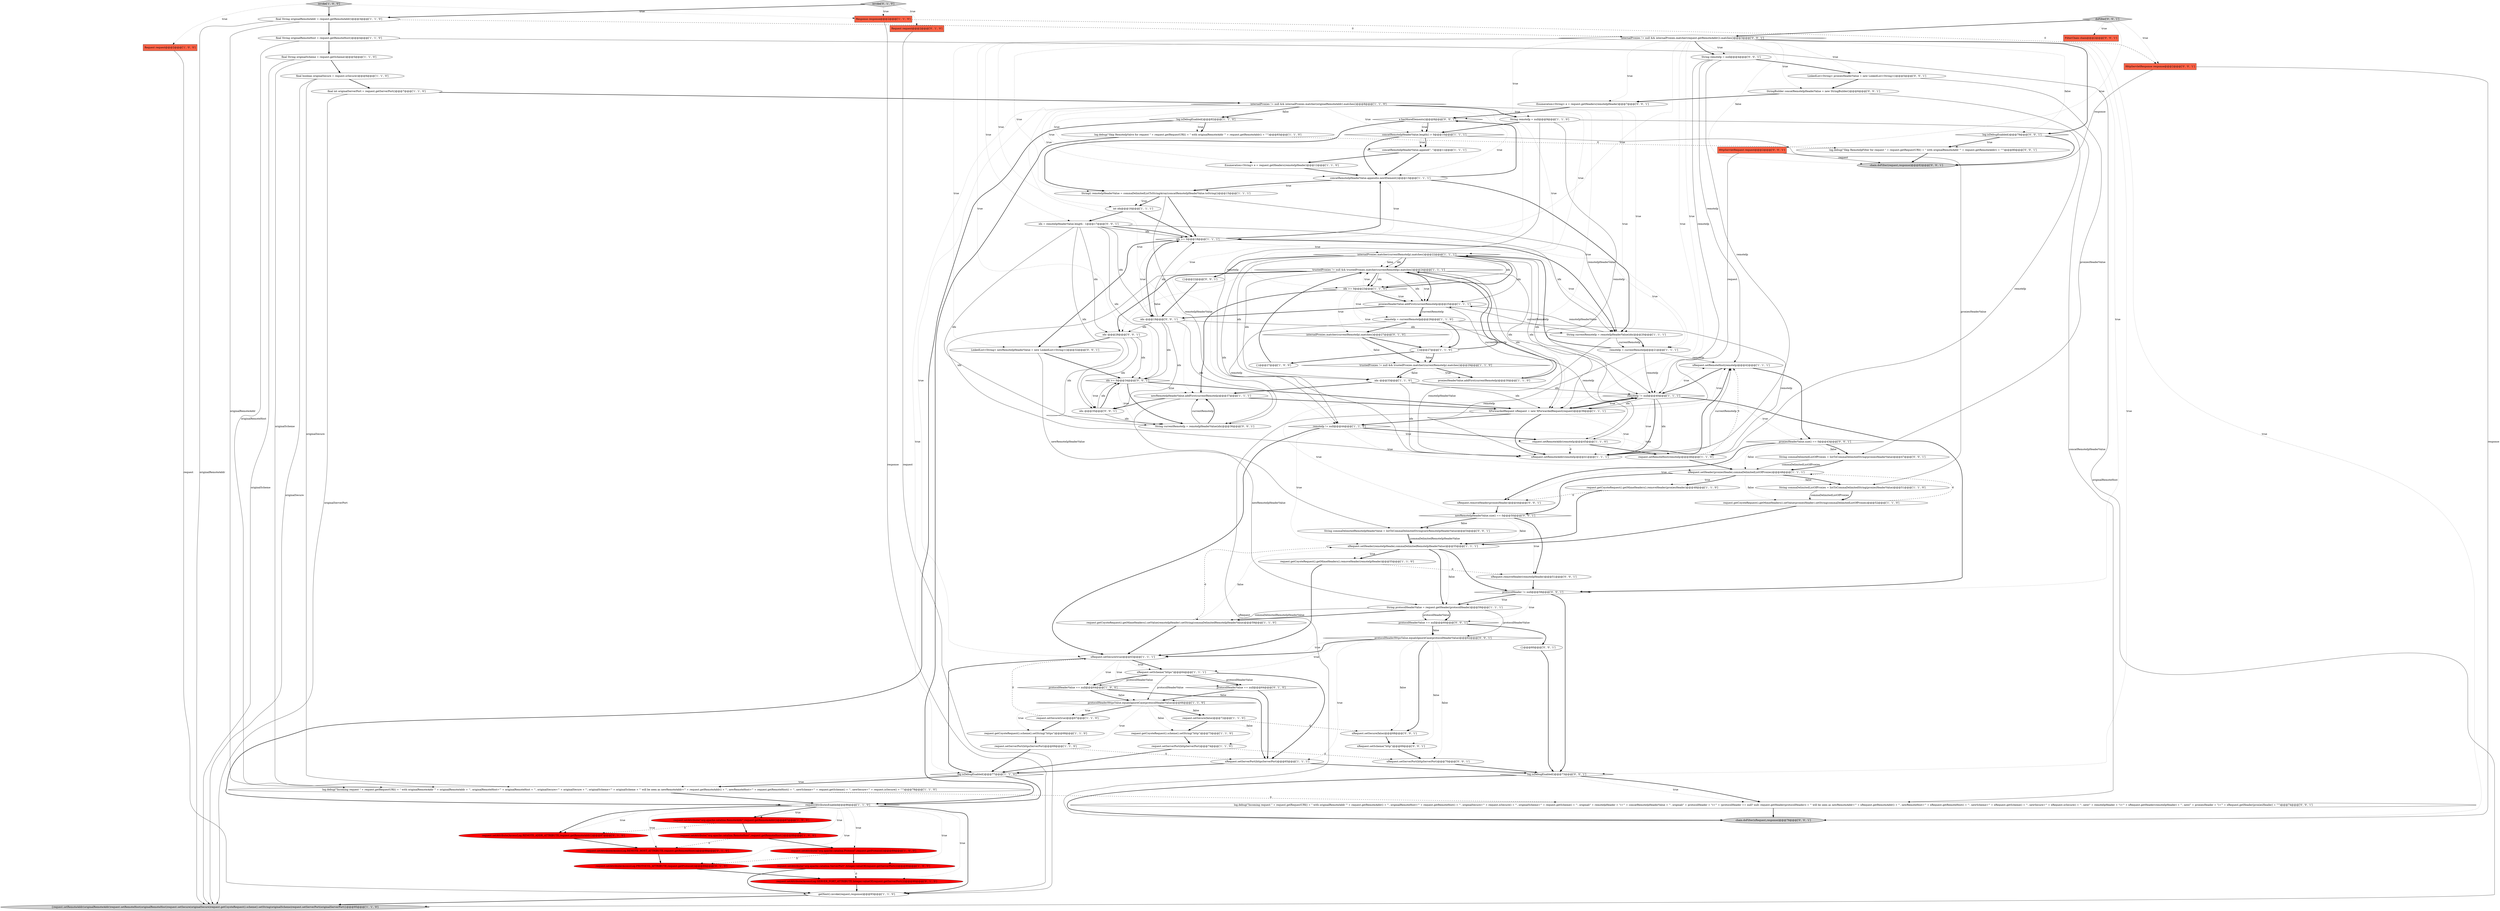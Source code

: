 digraph {
0 [style = filled, label = "xRequest.setRemoteHost(remoteIp)@@@42@@@['1', '1', '1']", fillcolor = white, shape = ellipse image = "AAA0AAABBB1BBB"];
107 [style = filled, label = "internalProxies != null && internalProxies.matcher(request.getRemoteAddr()).matches()@@@3@@@['0', '0', '1']", fillcolor = white, shape = diamond image = "AAA0AAABBB3BBB"];
41 [style = filled, label = "xRequest.setHeader(proxiesHeader,commaDelimitedListOfProxies)@@@48@@@['1', '1', '1']", fillcolor = white, shape = ellipse image = "AAA0AAABBB1BBB"];
98 [style = filled, label = "LinkedList<String> proxiesHeaderValue = new LinkedList<String>()@@@5@@@['0', '0', '1']", fillcolor = white, shape = ellipse image = "AAA0AAABBB3BBB"];
105 [style = filled, label = "xRequest.removeHeader(remoteIpHeader)@@@51@@@['0', '0', '1']", fillcolor = white, shape = ellipse image = "AAA0AAABBB3BBB"];
106 [style = filled, label = "xRequest.setSecure(false)@@@68@@@['0', '0', '1']", fillcolor = white, shape = ellipse image = "AAA0AAABBB3BBB"];
44 [style = filled, label = "{request.setRemoteAddr(originalRemoteAddr)request.setRemoteHost(originalRemoteHost)request.setSecure(originalSecure)request.getCoyoteRequest().scheme().setString(originalScheme)request.setServerPort(originalServerPort)}@@@95@@@['1', '1', '0']", fillcolor = lightgray, shape = ellipse image = "AAA0AAABBB1BBB"];
108 [style = filled, label = "log.isDebugEnabled()@@@79@@@['0', '0', '1']", fillcolor = white, shape = diamond image = "AAA0AAABBB3BBB"];
68 [style = filled, label = "request.setAttribute(AccessLog.SERVER_PORT_ATTRIBUTE,Integer.valueOf(request.getServerPort()))@@@90@@@['0', '1', '0']", fillcolor = red, shape = ellipse image = "AAA1AAABBB2BBB"];
8 [style = filled, label = "request.getCoyoteRequest().scheme().setString(\"https\")@@@68@@@['1', '1', '0']", fillcolor = white, shape = ellipse image = "AAA0AAABBB1BBB"];
33 [style = filled, label = "request.setAttribute(\"org.apache.catalina.Protocol\",request.getProtocol())@@@89@@@['1', '0', '0']", fillcolor = red, shape = ellipse image = "AAA1AAABBB1BBB"];
51 [style = filled, label = "final String originalRemoteAddr = request.getRemoteAddr()@@@3@@@['1', '1', '0']", fillcolor = white, shape = ellipse image = "AAA0AAABBB1BBB"];
47 [style = filled, label = "trustedProxies != null && trustedProxies.matcher(currentRemoteIp).matches()@@@24@@@['1', '1', '1']", fillcolor = white, shape = diamond image = "AAA0AAABBB1BBB"];
34 [style = filled, label = "idx >= 0@@@23@@@['1', '1', '0']", fillcolor = white, shape = diamond image = "AAA0AAABBB1BBB"];
69 [style = filled, label = "Request request@@@2@@@['0', '1', '0']", fillcolor = tomato, shape = box image = "AAA0AAABBB2BBB"];
1 [style = filled, label = "internalProxies != null && internalProxies.matcher(originalRemoteAddr).matches()@@@8@@@['1', '1', '0']", fillcolor = white, shape = diamond image = "AAA0AAABBB1BBB"];
99 [style = filled, label = "protocolHeaderValue == null@@@60@@@['0', '0', '1']", fillcolor = white, shape = diamond image = "AAA0AAABBB3BBB"];
23 [style = filled, label = "remoteIp != null@@@44@@@['1', '1', '0']", fillcolor = white, shape = diamond image = "AAA0AAABBB1BBB"];
14 [style = filled, label = "final String originalScheme = request.getScheme()@@@5@@@['1', '1', '0']", fillcolor = white, shape = ellipse image = "AAA0AAABBB1BBB"];
18 [style = filled, label = "log.debug(\"Skip RemoteIpValve for request \" + request.getRequestURI() + \" with originalRemoteAddr '\" + request.getRemoteAddr() + \"'\")@@@83@@@['1', '1', '0']", fillcolor = white, shape = ellipse image = "AAA0AAABBB1BBB"];
39 [style = filled, label = "XForwardedRequest xRequest = new XForwardedRequest(request)@@@39@@@['1', '1', '1']", fillcolor = white, shape = ellipse image = "AAA0AAABBB1BBB"];
97 [style = filled, label = "log.isDebugEnabled()@@@73@@@['0', '0', '1']", fillcolor = white, shape = diamond image = "AAA0AAABBB3BBB"];
17 [style = filled, label = "idx--@@@33@@@['1', '1', '0']", fillcolor = white, shape = ellipse image = "AAA0AAABBB1BBB"];
78 [style = filled, label = "{}@@@60@@@['0', '0', '1']", fillcolor = white, shape = ellipse image = "AAA0AAABBB3BBB"];
91 [style = filled, label = "HttpServletRequest request@@@2@@@['0', '0', '1']", fillcolor = tomato, shape = box image = "AAA0AAABBB3BBB"];
61 [style = filled, label = "internalProxies.matcher(currentRemoteIp).matches()@@@22@@@['1', '1', '1']", fillcolor = white, shape = diamond image = "AAA0AAABBB1BBB"];
57 [style = filled, label = "newRemoteIpHeaderValue.addFirst(currentRemoteIp)@@@37@@@['1', '1', '1']", fillcolor = white, shape = ellipse image = "AAA0AAABBB1BBB"];
77 [style = filled, label = "log.debug(\"Incoming request \" + request.getRequestURI() + \" with originalRemoteAddr '\" + request.getRemoteAddr() + \"', originalRemoteHost='\" + request.getRemoteHost() + \"', originalSecure='\" + request.isSecure() + \"', originalScheme='\" + request.getScheme() + \"', original(\" + remoteIpHeader + \"(='\" + concatRemoteIpHeaderValue + \"', original(\" + protocolHeader + \"(='\" + (protocolHeader == null? null: request.getHeader(protocolHeader)) + \"' will be seen as newRemoteAddr='\" + xRequest.getRemoteAddr() + \"', newRemoteHost='\" + xRequest.getRemoteHost() + \"', newScheme='\" + xRequest.getScheme() + \"', newSecure='\" + xRequest.isSecure() + \"', new(\" + remoteIpHeader + \"(='\" + xRequest.getHeader(remoteIpHeader) + \"', new(\" + proxiesHeader + \"(='\" + xRequest.getHeader(proxiesHeader) + \"'\")@@@74@@@['0', '0', '1']", fillcolor = white, shape = ellipse image = "AAA0AAABBB3BBB"];
38 [style = filled, label = "protocolHeaderValue == null@@@64@@@['1', '0', '0']", fillcolor = white, shape = diamond image = "AAA0AAABBB1BBB"];
46 [style = filled, label = "Enumeration<String> e = request.getHeaders(remoteIpHeader)@@@12@@@['1', '1', '0']", fillcolor = white, shape = ellipse image = "AAA0AAABBB1BBB"];
36 [style = filled, label = "request.setRemoteHost(remoteIp)@@@46@@@['1', '1', '0']", fillcolor = white, shape = ellipse image = "AAA0AAABBB1BBB"];
30 [style = filled, label = "trustedProxies != null && trustedProxies.matcher(currentRemoteIp).matches()@@@29@@@['1', '1', '0']", fillcolor = white, shape = diamond image = "AAA0AAABBB1BBB"];
27 [style = filled, label = "request.setRemoteAddr(remoteIp)@@@45@@@['1', '1', '0']", fillcolor = white, shape = ellipse image = "AAA0AAABBB1BBB"];
110 [style = filled, label = "idx = remoteIpHeaderValue.length - 1@@@17@@@['0', '0', '1']", fillcolor = white, shape = ellipse image = "AAA0AAABBB3BBB"];
19 [style = filled, label = "request.setServerPort(httpServerPort)@@@74@@@['1', '1', '0']", fillcolor = white, shape = ellipse image = "AAA0AAABBB1BBB"];
74 [style = filled, label = "request.setAttribute(AccessLog.PROTOCOL_ATTRIBUTE,request.getProtocol())@@@89@@@['0', '1', '0']", fillcolor = red, shape = ellipse image = "AAA1AAABBB2BBB"];
111 [style = filled, label = "log.debug(\"Skip RemoteIpFilter for request \" + request.getRequestURI() + \" with originalRemoteAddr '\" + request.getRemoteAddr() + \"'\")@@@80@@@['0', '0', '1']", fillcolor = white, shape = ellipse image = "AAA0AAABBB3BBB"];
75 [style = filled, label = "idx--@@@19@@@['0', '0', '1']", fillcolor = white, shape = ellipse image = "AAA0AAABBB3BBB"];
42 [style = filled, label = "proxiesHeaderValue.addFirst(currentRemoteIp)@@@30@@@['1', '1', '0']", fillcolor = white, shape = ellipse image = "AAA0AAABBB1BBB"];
86 [style = filled, label = "Enumeration<String> e = request.getHeaders(remoteIpHeader)@@@7@@@['0', '0', '1']", fillcolor = white, shape = ellipse image = "AAA0AAABBB3BBB"];
65 [style = filled, label = "{}@@@27@@@['1', '1', '0']", fillcolor = white, shape = ellipse image = "AAA0AAABBB1BBB"];
6 [style = filled, label = "request.setAttribute(\"org.apache.catalina.RemoteAddr\",request.getRemoteAddr())@@@87@@@['1', '0', '0']", fillcolor = red, shape = ellipse image = "AAA1AAABBB1BBB"];
83 [style = filled, label = "{}@@@22@@@['0', '0', '1']", fillcolor = white, shape = ellipse image = "AAA0AAABBB3BBB"];
72 [style = filled, label = "invoke['0', '1', '0']", fillcolor = lightgray, shape = diamond image = "AAA0AAABBB2BBB"];
102 [style = filled, label = "String remoteIp = null@@@4@@@['0', '0', '1']", fillcolor = white, shape = ellipse image = "AAA0AAABBB3BBB"];
5 [style = filled, label = "request.getCoyoteRequest().getMimeHeaders().setValue(remoteIpHeader).setString(commaDelimitedRemoteIpHeaderValue)@@@59@@@['1', '1', '0']", fillcolor = white, shape = ellipse image = "AAA0AAABBB1BBB"];
71 [style = filled, label = "internalProxies.matcher(currentRemoteIp).matches()@@@27@@@['0', '1', '0']", fillcolor = white, shape = diamond image = "AAA0AAABBB2BBB"];
56 [style = filled, label = "request.getCoyoteRequest().scheme().setString(\"http\")@@@73@@@['1', '1', '0']", fillcolor = white, shape = ellipse image = "AAA0AAABBB1BBB"];
16 [style = filled, label = "xRequest.setSecure(true)@@@63@@@['1', '1', '1']", fillcolor = white, shape = ellipse image = "AAA0AAABBB1BBB"];
67 [style = filled, label = "request.setAttribute(AccessLog.REMOTE_ADDR_ATTRIBUTE,request.getRemoteAddr())@@@87@@@['0', '1', '0']", fillcolor = red, shape = ellipse image = "AAA1AAABBB2BBB"];
93 [style = filled, label = "HttpServletResponse response@@@2@@@['0', '0', '1']", fillcolor = tomato, shape = box image = "AAA0AAABBB3BBB"];
109 [style = filled, label = "String commaDelimitedRemoteIpHeaderValue = listToCommaDelimitedString(newRemoteIpHeaderValue)@@@54@@@['0', '0', '1']", fillcolor = white, shape = ellipse image = "AAA0AAABBB3BBB"];
11 [style = filled, label = "idx >= 0@@@18@@@['1', '1', '1']", fillcolor = white, shape = diamond image = "AAA0AAABBB1BBB"];
20 [style = filled, label = "remoteIp = currentRemoteIp@@@26@@@['1', '1', '0']", fillcolor = white, shape = ellipse image = "AAA0AAABBB1BBB"];
55 [style = filled, label = "proxiesHeaderValue.addFirst(currentRemoteIp)@@@25@@@['1', '1', '1']", fillcolor = white, shape = ellipse image = "AAA0AAABBB1BBB"];
64 [style = filled, label = "request.setSecure(false)@@@72@@@['1', '1', '0']", fillcolor = white, shape = ellipse image = "AAA0AAABBB1BBB"];
29 [style = filled, label = "final String originalRemoteHost = request.getRemoteHost()@@@4@@@['1', '1', '0']", fillcolor = white, shape = ellipse image = "AAA0AAABBB1BBB"];
54 [style = filled, label = "xRequest.setHeader(remoteIpHeader,commaDelimitedRemoteIpHeaderValue)@@@55@@@['1', '1', '1']", fillcolor = white, shape = ellipse image = "AAA0AAABBB1BBB"];
66 [style = filled, label = "String commaDelimitedListOfProxies = listToCommaDelimitedString(proxiesHeaderValue)@@@51@@@['1', '1', '0']", fillcolor = white, shape = ellipse image = "AAA0AAABBB1BBB"];
28 [style = filled, label = "concatRemoteIpHeaderValue.length() > 0@@@10@@@['1', '1', '1']", fillcolor = white, shape = diamond image = "AAA0AAABBB1BBB"];
26 [style = filled, label = "final int originalServerPort = request.getServerPort()@@@7@@@['1', '1', '0']", fillcolor = white, shape = ellipse image = "AAA0AAABBB1BBB"];
101 [style = filled, label = "String commaDelimitedListOfProxies = listToCommaDelimitedString(proxiesHeaderValue)@@@47@@@['0', '0', '1']", fillcolor = white, shape = ellipse image = "AAA0AAABBB3BBB"];
4 [style = filled, label = "request.setAttribute(\"org.apache.catalina.ServerPort\",Integer.valueOf(request.getServerPort()))@@@90@@@['1', '0', '0']", fillcolor = red, shape = ellipse image = "AAA1AAABBB1BBB"];
32 [style = filled, label = "log.isDebugEnabled()@@@82@@@['1', '1', '0']", fillcolor = white, shape = diamond image = "AAA0AAABBB1BBB"];
22 [style = filled, label = "protocolHeaderHttpsValue.equalsIgnoreCase(protocolHeaderValue)@@@66@@@['1', '1', '0']", fillcolor = white, shape = diamond image = "AAA0AAABBB1BBB"];
73 [style = filled, label = "request.setAttribute(AccessLog.REMOTE_HOST_ATTRIBUTE,request.getRemoteHost())@@@88@@@['0', '1', '0']", fillcolor = red, shape = ellipse image = "AAA1AAABBB2BBB"];
37 [style = filled, label = "Request request@@@2@@@['1', '0', '0']", fillcolor = tomato, shape = box image = "AAA0AAABBB1BBB"];
3 [style = filled, label = "request.setSecure(true)@@@67@@@['1', '1', '0']", fillcolor = white, shape = ellipse image = "AAA0AAABBB1BBB"];
50 [style = filled, label = "xRequest.setServerPort(httpsServerPort)@@@65@@@['1', '1', '1']", fillcolor = white, shape = ellipse image = "AAA0AAABBB1BBB"];
9 [style = filled, label = "invoke['1', '0', '0']", fillcolor = lightgray, shape = diamond image = "AAA0AAABBB1BBB"];
10 [style = filled, label = "request.setAttribute(\"org.apache.catalina.RemoteHost\",request.getRemoteHost())@@@88@@@['1', '0', '0']", fillcolor = red, shape = ellipse image = "AAA1AAABBB1BBB"];
12 [style = filled, label = "log.isDebugEnabled()@@@77@@@['1', '1', '0']", fillcolor = white, shape = diamond image = "AAA0AAABBB1BBB"];
85 [style = filled, label = "FilterChain chain@@@2@@@['0', '0', '1']", fillcolor = tomato, shape = box image = "AAA0AAABBB3BBB"];
7 [style = filled, label = "{}@@@27@@@['1', '0', '0']", fillcolor = white, shape = ellipse image = "AAA0AAABBB1BBB"];
96 [style = filled, label = "String currentRemoteIp = remoteIpHeaderValue(idx(@@@36@@@['0', '0', '1']", fillcolor = white, shape = ellipse image = "AAA0AAABBB3BBB"];
21 [style = filled, label = "getNext().invoke(request,response)@@@93@@@['1', '1', '0']", fillcolor = white, shape = ellipse image = "AAA0AAABBB1BBB"];
35 [style = filled, label = "xRequest.setRemoteAddr(remoteIp)@@@41@@@['1', '1', '1']", fillcolor = white, shape = ellipse image = "AAA0AAABBB1BBB"];
100 [style = filled, label = "xRequest.removeHeader(proxiesHeader)@@@44@@@['0', '0', '1']", fillcolor = white, shape = ellipse image = "AAA0AAABBB3BBB"];
2 [style = filled, label = "String remoteIp = null@@@9@@@['1', '1', '0']", fillcolor = white, shape = ellipse image = "AAA0AAABBB1BBB"];
58 [style = filled, label = "remoteIp = currentRemoteIp@@@21@@@['1', '1', '1']", fillcolor = white, shape = ellipse image = "AAA0AAABBB1BBB"];
76 [style = filled, label = "protocolHeader != null@@@58@@@['0', '0', '1']", fillcolor = white, shape = diamond image = "AAA0AAABBB3BBB"];
48 [style = filled, label = "request.getCoyoteRequest().getMimeHeaders().removeHeader(remoteIpHeader)@@@55@@@['1', '1', '0']", fillcolor = white, shape = ellipse image = "AAA0AAABBB1BBB"];
25 [style = filled, label = "String protocolHeaderValue = request.getHeader(protocolHeader)@@@59@@@['1', '1', '1']", fillcolor = white, shape = ellipse image = "AAA0AAABBB1BBB"];
24 [style = filled, label = "int idx@@@16@@@['1', '1', '1']", fillcolor = white, shape = ellipse image = "AAA0AAABBB1BBB"];
89 [style = filled, label = "idx--@@@35@@@['0', '0', '1']", fillcolor = white, shape = ellipse image = "AAA0AAABBB3BBB"];
45 [style = filled, label = "concatRemoteIpHeaderValue.append(\", \")@@@11@@@['1', '1', '1']", fillcolor = white, shape = ellipse image = "AAA0AAABBB1BBB"];
79 [style = filled, label = "protocolHeaderHttpsValue.equalsIgnoreCase(protocolHeaderValue)@@@62@@@['0', '0', '1']", fillcolor = white, shape = diamond image = "AAA0AAABBB3BBB"];
40 [style = filled, label = "String(( remoteIpHeaderValue = commaDelimitedListToStringArray(concatRemoteIpHeaderValue.toString())@@@15@@@['1', '1', '1']", fillcolor = white, shape = ellipse image = "AAA0AAABBB1BBB"];
43 [style = filled, label = "request.getCoyoteRequest().getMimeHeaders().removeHeader(proxiesHeader)@@@48@@@['1', '1', '0']", fillcolor = white, shape = ellipse image = "AAA0AAABBB1BBB"];
70 [style = filled, label = "protocolHeaderValue == null@@@64@@@['0', '1', '0']", fillcolor = white, shape = diamond image = "AAA0AAABBB2BBB"];
62 [style = filled, label = "xRequest.setScheme(\"https\")@@@64@@@['1', '1', '1']", fillcolor = white, shape = ellipse image = "AAA0AAABBB1BBB"];
52 [style = filled, label = "final boolean originalSecure = request.isSecure()@@@6@@@['1', '1', '0']", fillcolor = white, shape = ellipse image = "AAA0AAABBB1BBB"];
13 [style = filled, label = "request.setServerPort(httpsServerPort)@@@69@@@['1', '1', '0']", fillcolor = white, shape = ellipse image = "AAA0AAABBB1BBB"];
49 [style = filled, label = "String currentRemoteIp = remoteIpHeaderValue(idx(@@@20@@@['1', '1', '1']", fillcolor = white, shape = ellipse image = "AAA0AAABBB1BBB"];
94 [style = filled, label = "idx--@@@28@@@['0', '0', '1']", fillcolor = white, shape = ellipse image = "AAA0AAABBB3BBB"];
103 [style = filled, label = "newRemoteIpHeaderValue.size() == 0@@@50@@@['0', '0', '1']", fillcolor = white, shape = diamond image = "AAA0AAABBB3BBB"];
60 [style = filled, label = "request.getCoyoteRequest().getMimeHeaders().setValue(proxiesHeader).setString(commaDelimitedListOfProxies)@@@52@@@['1', '1', '0']", fillcolor = white, shape = ellipse image = "AAA0AAABBB1BBB"];
84 [style = filled, label = "chain.doFilter(xRequest,response)@@@76@@@['0', '0', '1']", fillcolor = lightgray, shape = ellipse image = "AAA0AAABBB3BBB"];
63 [style = filled, label = "requestAttributesEnabled@@@86@@@['1', '1', '0']", fillcolor = white, shape = diamond image = "AAA0AAABBB1BBB"];
59 [style = filled, label = "Response response@@@2@@@['1', '1', '0']", fillcolor = tomato, shape = box image = "AAA0AAABBB1BBB"];
104 [style = filled, label = "xRequest.setServerPort(httpServerPort)@@@70@@@['0', '0', '1']", fillcolor = white, shape = ellipse image = "AAA0AAABBB3BBB"];
53 [style = filled, label = "remoteIp != null@@@40@@@['1', '1', '1']", fillcolor = white, shape = diamond image = "AAA0AAABBB1BBB"];
87 [style = filled, label = "LinkedList<String> newRemoteIpHeaderValue = new LinkedList<String>()@@@32@@@['0', '0', '1']", fillcolor = white, shape = ellipse image = "AAA0AAABBB3BBB"];
15 [style = filled, label = "concatRemoteIpHeaderValue.append(e.nextElement())@@@13@@@['1', '1', '1']", fillcolor = white, shape = ellipse image = "AAA0AAABBB1BBB"];
80 [style = filled, label = "StringBuilder concatRemoteIpHeaderValue = new StringBuilder()@@@6@@@['0', '0', '1']", fillcolor = white, shape = ellipse image = "AAA0AAABBB3BBB"];
82 [style = filled, label = "doFilter['0', '0', '1']", fillcolor = lightgray, shape = diamond image = "AAA0AAABBB3BBB"];
95 [style = filled, label = "e.hasMoreElements()@@@8@@@['0', '0', '1']", fillcolor = white, shape = diamond image = "AAA0AAABBB3BBB"];
31 [style = filled, label = "log.debug(\"Incoming request \" + request.getRequestURI() + \" with originalRemoteAddr '\" + originalRemoteAddr + \"', originalRemoteHost='\" + originalRemoteHost + \"', originalSecure='\" + originalSecure + \"', originalScheme='\" + originalScheme + \"' will be seen as newRemoteAddr='\" + request.getRemoteAddr() + \"', newRemoteHost='\" + request.getRemoteHost() + \"', newScheme='\" + request.getScheme() + \"', newSecure='\" + request.isSecure() + \"'\")@@@78@@@['1', '1', '0']", fillcolor = white, shape = ellipse image = "AAA0AAABBB1BBB"];
90 [style = filled, label = "xRequest.setScheme(\"http\")@@@69@@@['0', '0', '1']", fillcolor = white, shape = ellipse image = "AAA0AAABBB3BBB"];
81 [style = filled, label = "chain.doFilter(request,response)@@@82@@@['0', '0', '1']", fillcolor = lightgray, shape = ellipse image = "AAA0AAABBB3BBB"];
88 [style = filled, label = "proxiesHeaderValue.size() == 0@@@43@@@['0', '0', '1']", fillcolor = white, shape = diamond image = "AAA0AAABBB3BBB"];
92 [style = filled, label = "idx >= 0@@@34@@@['0', '0', '1']", fillcolor = white, shape = diamond image = "AAA0AAABBB3BBB"];
53->35 [style = dotted, label="true"];
20->27 [style = solid, label="remoteIp"];
30->17 [style = dotted, label="false"];
73->74 [style = bold, label=""];
102->0 [style = solid, label="remoteIp"];
38->22 [style = dotted, label="false"];
95->28 [style = dotted, label="true"];
87->109 [style = solid, label="newRemoteIpHeaderValue"];
53->39 [style = bold, label=""];
92->39 [style = bold, label=""];
107->11 [style = dotted, label="true"];
87->92 [style = bold, label=""];
89->92 [style = bold, label=""];
96->57 [style = solid, label="currentRemoteIp"];
41->66 [style = dotted, label="false"];
65->7 [style = bold, label=""];
29->31 [style = solid, label="originalRemoteHost"];
24->11 [style = bold, label=""];
53->103 [style = dotted, label="true"];
29->14 [style = bold, label=""];
107->84 [style = dotted, label="true"];
75->92 [style = solid, label="idx"];
89->92 [style = solid, label="idx"];
98->80 [style = bold, label=""];
71->65 [style = bold, label=""];
65->30 [style = dotted, label="false"];
2->28 [style = bold, label=""];
76->25 [style = dotted, label="true"];
15->95 [style = bold, label=""];
34->55 [style = dotted, label="true"];
53->39 [style = solid, label="idx"];
57->25 [style = solid, label="newRemoteIpHeaderValue"];
5->54 [style = dashed, label="0"];
53->0 [style = dotted, label="true"];
36->41 [style = bold, label=""];
26->1 [style = bold, label=""];
15->40 [style = dotted, label="true"];
47->17 [style = solid, label="idx"];
1->58 [style = dotted, label="true"];
107->92 [style = dotted, label="true"];
54->25 [style = bold, label=""];
92->57 [style = dotted, label="true"];
20->23 [style = solid, label="remoteIp"];
39->35 [style = bold, label=""];
55->75 [style = bold, label=""];
25->99 [style = solid, label="protocolHeaderValue"];
92->96 [style = dotted, label="true"];
47->94 [style = bold, label=""];
99->78 [style = bold, label=""];
63->68 [style = dotted, label="true"];
107->53 [style = dotted, label="true"];
70->50 [style = bold, label=""];
32->18 [style = dotted, label="true"];
45->15 [style = bold, label=""];
36->0 [style = dashed, label="0"];
75->89 [style = solid, label="idx"];
71->30 [style = dotted, label="false"];
33->4 [style = bold, label=""];
110->11 [style = solid, label="idx"];
34->55 [style = bold, label=""];
20->36 [style = solid, label="remoteIp"];
31->63 [style = bold, label=""];
51->107 [style = dashed, label="0"];
75->11 [style = bold, label=""];
51->31 [style = solid, label="originalRemoteAddr"];
25->5 [style = solid, label="commaDelimitedRemoteIpHeaderValue"];
107->102 [style = dotted, label="true"];
15->11 [style = dotted, label="true"];
108->111 [style = bold, label=""];
43->54 [style = bold, label=""];
8->13 [style = bold, label=""];
95->15 [style = dotted, label="true"];
62->70 [style = bold, label=""];
101->41 [style = solid, label="commaDelimitedListOfProxies"];
24->110 [style = bold, label=""];
107->24 [style = dotted, label="true"];
107->108 [style = bold, label=""];
63->10 [style = dotted, label="true"];
47->35 [style = solid, label="idx"];
11->87 [style = bold, label=""];
63->73 [style = dotted, label="true"];
47->55 [style = dotted, label="true"];
11->15 [style = bold, label=""];
110->89 [style = solid, label="idx"];
110->75 [style = solid, label="idx"];
61->47 [style = bold, label=""];
103->109 [style = bold, label=""];
39->84 [style = solid, label="xRequest"];
99->79 [style = bold, label=""];
57->89 [style = bold, label=""];
91->39 [style = solid, label="request"];
58->53 [style = solid, label="remoteIp"];
72->51 [style = bold, label=""];
96->57 [style = bold, label=""];
107->108 [style = dotted, label="false"];
11->58 [style = dotted, label="true"];
107->97 [style = dotted, label="true"];
38->22 [style = bold, label=""];
31->77 [style = dashed, label="0"];
61->47 [style = dotted, label="false"];
61->34 [style = solid, label="idx"];
107->40 [style = dotted, label="true"];
82->93 [style = dotted, label="true"];
17->39 [style = solid, label="idx"];
82->91 [style = dotted, label="true"];
19->104 [style = dashed, label="0"];
14->44 [style = solid, label="originalScheme"];
46->15 [style = bold, label=""];
61->17 [style = solid, label="idx"];
83->75 [style = bold, label=""];
6->67 [style = dashed, label="0"];
9->37 [style = dotted, label="true"];
88->100 [style = bold, label=""];
110->49 [style = solid, label="idx"];
34->65 [style = dotted, label="true"];
61->47 [style = solid, label="idx"];
17->53 [style = solid, label="idx"];
107->81 [style = dotted, label="false"];
39->23 [style = bold, label=""];
1->12 [style = dotted, label="true"];
41->43 [style = dotted, label="true"];
75->96 [style = solid, label="idx"];
1->23 [style = dotted, label="true"];
107->39 [style = dotted, label="true"];
16->38 [style = dotted, label="true"];
47->34 [style = bold, label=""];
16->62 [style = bold, label=""];
79->90 [style = dotted, label="false"];
17->35 [style = solid, label="idx"];
26->44 [style = solid, label="originalServerPort"];
78->97 [style = bold, label=""];
107->86 [style = dotted, label="true"];
76->25 [style = bold, label=""];
102->53 [style = solid, label="remoteIp"];
67->73 [style = bold, label=""];
53->35 [style = bold, label=""];
101->41 [style = bold, label=""];
79->50 [style = dotted, label="true"];
94->89 [style = solid, label="idx"];
1->32 [style = bold, label=""];
11->61 [style = dotted, label="true"];
107->98 [style = dotted, label="true"];
39->0 [style = dotted, label="true"];
103->105 [style = dotted, label="true"];
12->31 [style = bold, label=""];
55->20 [style = solid, label="currentRemoteIp"];
52->26 [style = bold, label=""];
52->31 [style = solid, label="originalSecure"];
82->85 [style = dotted, label="true"];
47->39 [style = solid, label="idx"];
82->107 [style = bold, label=""];
100->103 [style = bold, label=""];
53->76 [style = bold, label=""];
18->111 [style = dashed, label="0"];
59->21 [style = solid, label="response"];
110->11 [style = bold, label=""];
14->31 [style = solid, label="originalScheme"];
47->94 [style = dotted, label="false"];
107->102 [style = bold, label=""];
22->3 [style = dotted, label="true"];
1->2 [style = bold, label=""];
53->35 [style = solid, label="idx"];
10->33 [style = bold, label=""];
58->35 [style = solid, label="remoteIp"];
107->76 [style = dotted, label="true"];
105->76 [style = bold, label=""];
98->101 [style = solid, label="proxiesHeaderValue"];
79->106 [style = dotted, label="false"];
63->67 [style = dotted, label="true"];
76->97 [style = bold, label=""];
95->28 [style = bold, label=""];
15->49 [style = bold, label=""];
23->16 [style = bold, label=""];
23->54 [style = dotted, label="true"];
27->36 [style = bold, label=""];
28->15 [style = bold, label=""];
80->77 [style = solid, label="concatRemoteIpHeaderValue"];
61->55 [style = solid, label="idx"];
54->48 [style = bold, label=""];
29->44 [style = solid, label="originalRemoteHost"];
62->22 [style = solid, label="protocolHeaderValue"];
54->25 [style = dotted, label="false"];
54->5 [style = dotted, label="false"];
106->90 [style = bold, label=""];
61->35 [style = solid, label="idx"];
18->63 [style = bold, label=""];
11->75 [style = dotted, label="true"];
64->106 [style = dashed, label="0"];
47->55 [style = bold, label=""];
91->81 [style = solid, label="request"];
56->19 [style = bold, label=""];
1->57 [style = dotted, label="true"];
61->53 [style = solid, label="idx"];
77->84 [style = bold, label=""];
1->2 [style = dotted, label="true"];
34->71 [style = dotted, label="true"];
75->94 [style = solid, label="idx"];
103->54 [style = dotted, label="false"];
65->47 [style = bold, label=""];
25->79 [style = solid, label="protocolHeaderValue"];
2->36 [style = solid, label="remoteIp"];
61->39 [style = solid, label="idx"];
79->62 [style = dotted, label="true"];
68->21 [style = bold, label=""];
38->50 [style = bold, label=""];
40->11 [style = bold, label=""];
37->21 [style = solid, label="request"];
50->12 [style = bold, label=""];
102->35 [style = solid, label="remoteIp"];
66->60 [style = bold, label=""];
90->104 [style = bold, label=""];
79->16 [style = dotted, label="true"];
75->11 [style = solid, label="idx"];
22->64 [style = bold, label=""];
28->45 [style = bold, label=""];
39->35 [style = dotted, label="true"];
21->44 [style = bold, label=""];
28->66 [style = solid, label="proxiesHeaderValue"];
9->51 [style = bold, label=""];
12->31 [style = dotted, label="true"];
16->70 [style = dotted, label="true"];
34->47 [style = dotted, label="true"];
76->99 [style = dotted, label="true"];
30->42 [style = bold, label=""];
80->86 [style = bold, label=""];
61->83 [style = bold, label=""];
41->66 [style = bold, label=""];
4->21 [style = bold, label=""];
55->42 [style = solid, label="currentRemoteIp"];
59->93 [style = dashed, label="0"];
2->23 [style = solid, label="remoteIp"];
108->81 [style = bold, label=""];
35->0 [style = bold, label=""];
53->88 [style = dotted, label="true"];
13->12 [style = bold, label=""];
48->16 [style = bold, label=""];
22->13 [style = dotted, label="true"];
23->27 [style = dotted, label="true"];
9->59 [style = dotted, label="true"];
45->46 [style = bold, label=""];
49->55 [style = solid, label="currentRemoteIp"];
93->84 [style = solid, label="response"];
66->60 [style = solid, label="commaDelimitedListOfProxies"];
40->96 [style = solid, label="remoteIpHeaderValue"];
34->57 [style = bold, label=""];
58->61 [style = bold, label=""];
30->42 [style = dotted, label="true"];
30->17 [style = bold, label=""];
62->38 [style = bold, label=""];
42->47 [style = bold, label=""];
88->101 [style = bold, label=""];
99->79 [style = dotted, label="false"];
39->53 [style = bold, label=""];
28->45 [style = dotted, label="true"];
22->64 [style = dotted, label="false"];
16->62 [style = dotted, label="true"];
11->49 [style = dotted, label="true"];
1->46 [style = dotted, label="true"];
51->29 [style = bold, label=""];
5->16 [style = bold, label=""];
110->96 [style = solid, label="idx"];
3->8 [style = bold, label=""];
6->10 [style = bold, label=""];
74->68 [style = bold, label=""];
15->40 [style = bold, label=""];
25->5 [style = bold, label=""];
52->44 [style = solid, label="originalSecure"];
110->94 [style = solid, label="idx"];
49->58 [style = solid, label="currentRemoteIp"];
27->35 [style = dashed, label="0"];
70->22 [style = dotted, label="false"];
22->19 [style = dotted, label="false"];
79->16 [style = bold, label=""];
1->32 [style = dotted, label="false"];
23->27 [style = bold, label=""];
89->96 [style = solid, label="idx"];
22->3 [style = bold, label=""];
48->105 [style = dashed, label="0"];
22->8 [style = dotted, label="true"];
64->56 [style = bold, label=""];
103->105 [style = bold, label=""];
79->106 [style = bold, label=""];
79->104 [style = dotted, label="false"];
109->54 [style = bold, label=""];
111->81 [style = bold, label=""];
47->34 [style = solid, label="idx"];
16->12 [style = bold, label=""];
107->110 [style = dotted, label="true"];
41->103 [style = bold, label=""];
86->95 [style = bold, label=""];
1->39 [style = dotted, label="true"];
71->30 [style = bold, label=""];
13->50 [style = dashed, label="0"];
88->100 [style = dotted, label="true"];
97->77 [style = dotted, label="true"];
62->70 [style = solid, label="protocolHeaderValue"];
34->20 [style = dotted, label="true"];
10->73 [style = dashed, label="0"];
33->74 [style = dashed, label="0"];
1->34 [style = dotted, label="true"];
32->63 [style = bold, label=""];
47->53 [style = solid, label="idx"];
0->53 [style = bold, label=""];
54->76 [style = bold, label=""];
57->39 [style = bold, label=""];
63->6 [style = dotted, label="true"];
51->44 [style = solid, label="originalRemoteAddr"];
40->24 [style = bold, label=""];
32->18 [style = bold, label=""];
69->21 [style = solid, label="request"];
1->61 [style = dotted, label="true"];
1->45 [style = dotted, label="true"];
92->89 [style = dotted, label="true"];
97->84 [style = bold, label=""];
60->41 [style = dashed, label="0"];
19->12 [style = bold, label=""];
88->101 [style = dotted, label="false"];
49->58 [style = bold, label=""];
39->53 [style = dotted, label="true"];
41->60 [style = dotted, label="false"];
63->33 [style = dotted, label="true"];
12->63 [style = bold, label=""];
23->41 [style = dotted, label="true"];
107->80 [style = dotted, label="true"];
49->35 [style = solid, label="remoteIpHeaderValue"];
75->49 [style = solid, label="idx"];
110->92 [style = solid, label="idx"];
49->55 [style = solid, label="remoteIpHeaderValue"];
108->111 [style = dotted, label="true"];
1->15 [style = dotted, label="true"];
22->56 [style = dotted, label="false"];
50->97 [style = bold, label=""];
94->87 [style = bold, label=""];
14->52 [style = bold, label=""];
70->22 [style = bold, label=""];
41->43 [style = bold, label=""];
1->28 [style = dotted, label="true"];
2->27 [style = solid, label="remoteIp"];
103->109 [style = dotted, label="false"];
60->54 [style = bold, label=""];
65->30 [style = bold, label=""];
92->96 [style = bold, label=""];
102->98 [style = bold, label=""];
63->74 [style = dotted, label="true"];
54->48 [style = dotted, label="true"];
93->81 [style = solid, label="response"];
63->6 [style = bold, label=""];
61->34 [style = bold, label=""];
95->40 [style = bold, label=""];
97->77 [style = bold, label=""];
109->54 [style = solid, label="commaDelimitedRemoteIpHeaderValue"];
35->0 [style = solid, label="currentRemoteIp"];
62->38 [style = solid, label="protocolHeaderValue"];
72->69 [style = dotted, label="true"];
20->65 [style = bold, label=""];
63->67 [style = bold, label=""];
88->41 [style = dotted, label="false"];
23->36 [style = dotted, label="true"];
1->16 [style = dotted, label="true"];
63->21 [style = bold, label=""];
4->68 [style = dashed, label="0"];
11->49 [style = bold, label=""];
0->88 [style = bold, label=""];
94->92 [style = solid, label="idx"];
94->96 [style = solid, label="idx"];
55->20 [style = bold, label=""];
7->47 [style = bold, label=""];
58->0 [style = solid, label="remoteIp"];
40->49 [style = solid, label="remoteIpHeaderValue"];
40->24 [style = dotted, label="true"];
107->87 [style = dotted, label="true"];
107->95 [style = dotted, label="true"];
17->57 [style = bold, label=""];
20->71 [style = bold, label=""];
43->100 [style = dashed, label="0"];
1->49 [style = dotted, label="true"];
47->55 [style = solid, label="idx"];
62->50 [style = bold, label=""];
25->99 [style = bold, label=""];
63->4 [style = dotted, label="true"];
72->59 [style = dotted, label="true"];
104->97 [style = bold, label=""];
3->16 [style = dashed, label="0"];
}
